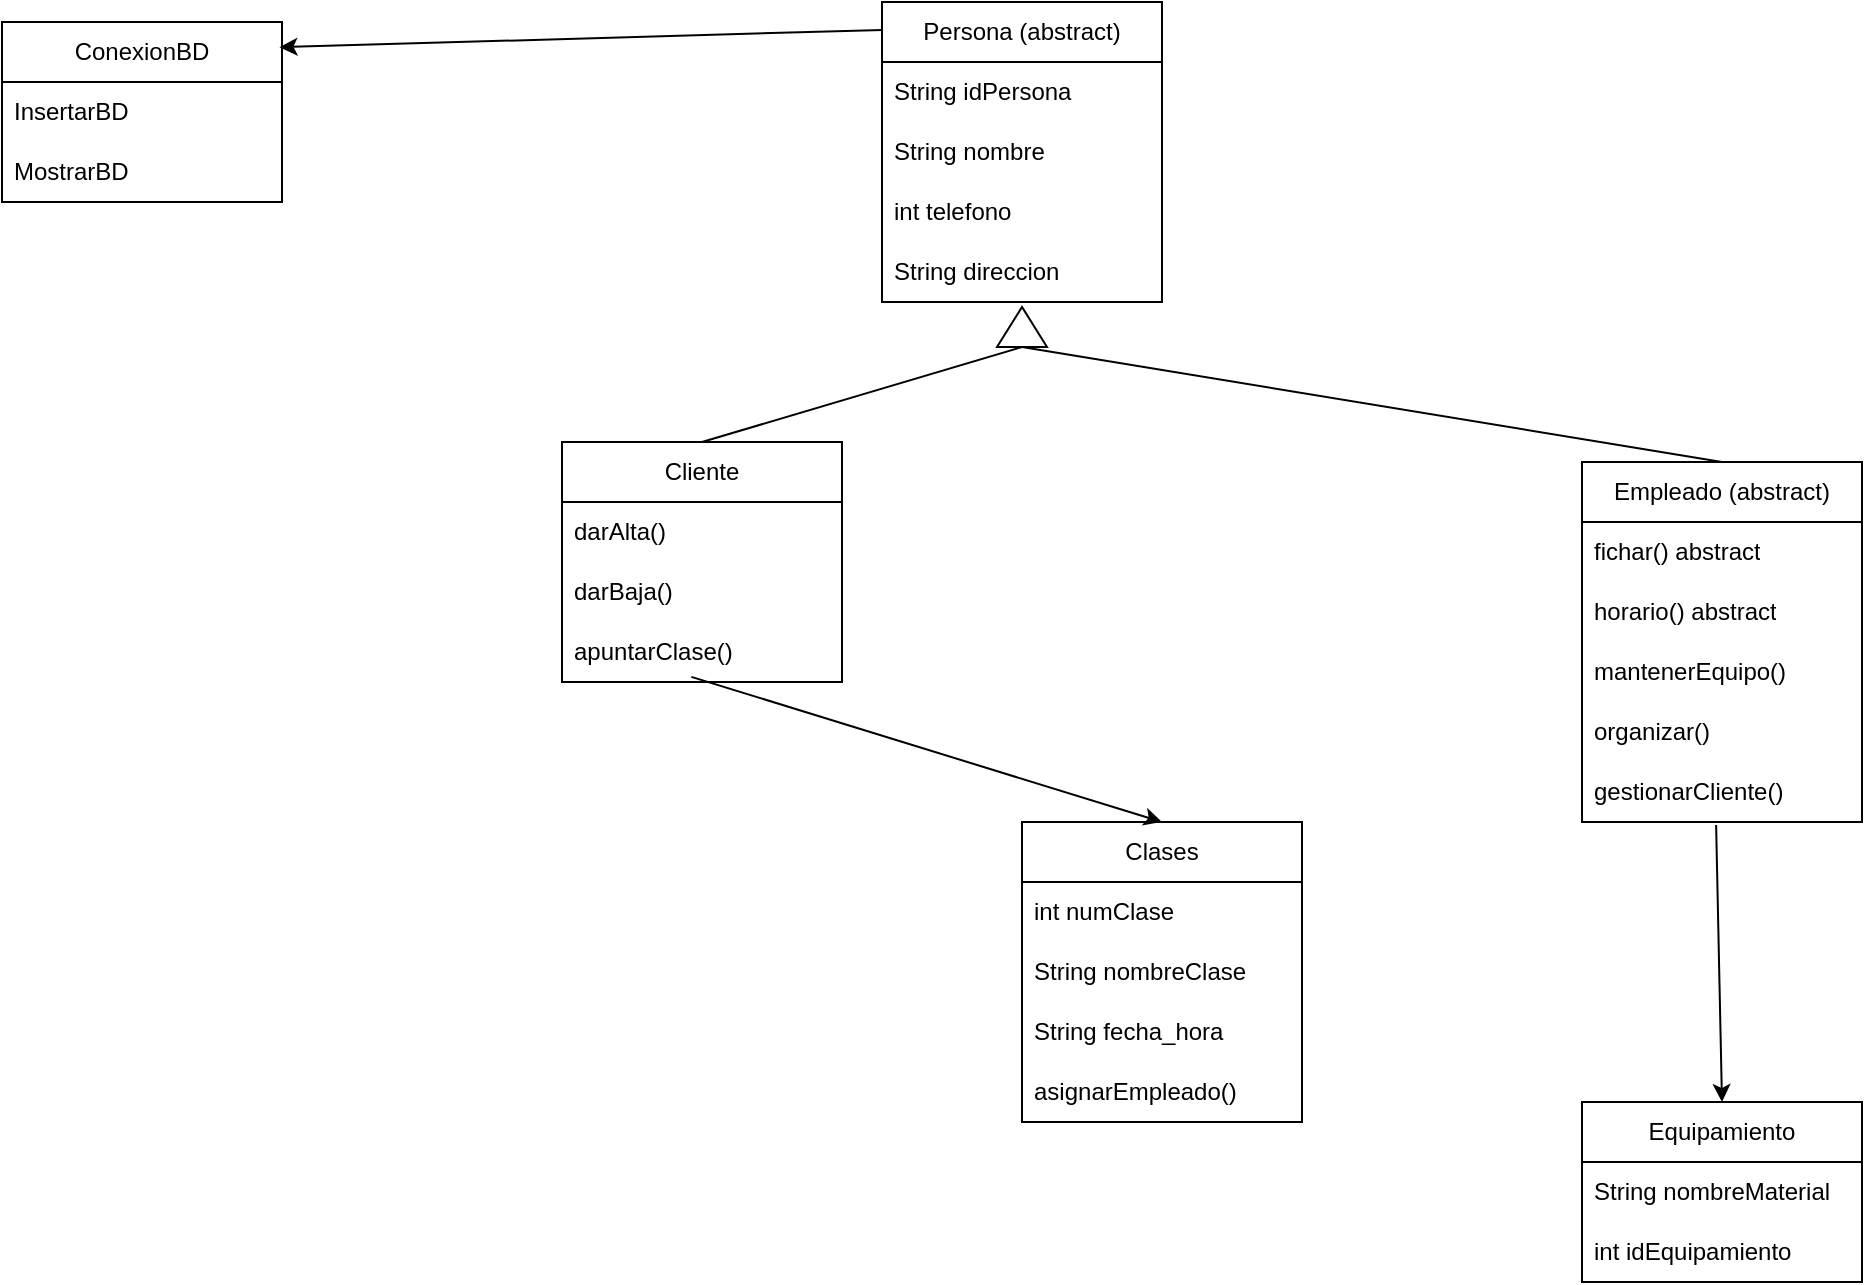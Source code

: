 <mxfile version="26.2.15">
  <diagram id="C5RBs43oDa-KdzZeNtuy" name="Page-1">
    <mxGraphModel dx="946" dy="661" grid="1" gridSize="10" guides="1" tooltips="1" connect="1" arrows="1" fold="1" page="1" pageScale="1" pageWidth="827" pageHeight="1169" math="0" shadow="0">
      <root>
        <mxCell id="WIyWlLk6GJQsqaUBKTNV-0" />
        <mxCell id="WIyWlLk6GJQsqaUBKTNV-1" parent="WIyWlLk6GJQsqaUBKTNV-0" />
        <mxCell id="ZOPhJBLK84R2PH9Xpu6m-0" value="Cliente" style="swimlane;fontStyle=0;childLayout=stackLayout;horizontal=1;startSize=30;horizontalStack=0;resizeParent=1;resizeParentMax=0;resizeLast=0;collapsible=1;marginBottom=0;whiteSpace=wrap;html=1;" parent="WIyWlLk6GJQsqaUBKTNV-1" vertex="1">
          <mxGeometry x="610" y="360" width="140" height="120" as="geometry" />
        </mxCell>
        <mxCell id="ZOPhJBLK84R2PH9Xpu6m-2" value="darAlta()" style="text;strokeColor=none;fillColor=none;align=left;verticalAlign=middle;spacingLeft=4;spacingRight=4;overflow=hidden;points=[[0,0.5],[1,0.5]];portConstraint=eastwest;rotatable=0;whiteSpace=wrap;html=1;" parent="ZOPhJBLK84R2PH9Xpu6m-0" vertex="1">
          <mxGeometry y="30" width="140" height="30" as="geometry" />
        </mxCell>
        <mxCell id="ZOPhJBLK84R2PH9Xpu6m-3" value="darBaja()" style="text;strokeColor=none;fillColor=none;align=left;verticalAlign=middle;spacingLeft=4;spacingRight=4;overflow=hidden;points=[[0,0.5],[1,0.5]];portConstraint=eastwest;rotatable=0;whiteSpace=wrap;html=1;" parent="ZOPhJBLK84R2PH9Xpu6m-0" vertex="1">
          <mxGeometry y="60" width="140" height="30" as="geometry" />
        </mxCell>
        <mxCell id="ZOPhJBLK84R2PH9Xpu6m-55" value="apuntarClase()" style="text;strokeColor=none;fillColor=none;align=left;verticalAlign=middle;spacingLeft=4;spacingRight=4;overflow=hidden;points=[[0,0.5],[1,0.5]];portConstraint=eastwest;rotatable=0;whiteSpace=wrap;html=1;" parent="ZOPhJBLK84R2PH9Xpu6m-0" vertex="1">
          <mxGeometry y="90" width="140" height="30" as="geometry" />
        </mxCell>
        <mxCell id="ZOPhJBLK84R2PH9Xpu6m-4" value="Empleado (abstract&lt;span style=&quot;background-color: transparent; color: light-dark(rgb(0, 0, 0), rgb(255, 255, 255));&quot;&gt;)&lt;/span&gt;" style="swimlane;fontStyle=0;childLayout=stackLayout;horizontal=1;startSize=30;horizontalStack=0;resizeParent=1;resizeParentMax=0;resizeLast=0;collapsible=1;marginBottom=0;whiteSpace=wrap;html=1;" parent="WIyWlLk6GJQsqaUBKTNV-1" vertex="1">
          <mxGeometry x="1120" y="370" width="140" height="180" as="geometry" />
        </mxCell>
        <mxCell id="ZOPhJBLK84R2PH9Xpu6m-6" value="fichar() abstract" style="text;strokeColor=none;fillColor=none;align=left;verticalAlign=middle;spacingLeft=4;spacingRight=4;overflow=hidden;points=[[0,0.5],[1,0.5]];portConstraint=eastwest;rotatable=0;whiteSpace=wrap;html=1;" parent="ZOPhJBLK84R2PH9Xpu6m-4" vertex="1">
          <mxGeometry y="30" width="140" height="30" as="geometry" />
        </mxCell>
        <mxCell id="ZOPhJBLK84R2PH9Xpu6m-7" value="horario() abstract" style="text;strokeColor=none;fillColor=none;align=left;verticalAlign=middle;spacingLeft=4;spacingRight=4;overflow=hidden;points=[[0,0.5],[1,0.5]];portConstraint=eastwest;rotatable=0;whiteSpace=wrap;html=1;" parent="ZOPhJBLK84R2PH9Xpu6m-4" vertex="1">
          <mxGeometry y="60" width="140" height="30" as="geometry" />
        </mxCell>
        <mxCell id="ZOPhJBLK84R2PH9Xpu6m-18" value="mantenerEquipo()" style="text;strokeColor=none;fillColor=none;align=left;verticalAlign=middle;spacingLeft=4;spacingRight=4;overflow=hidden;points=[[0,0.5],[1,0.5]];portConstraint=eastwest;rotatable=0;whiteSpace=wrap;html=1;" parent="ZOPhJBLK84R2PH9Xpu6m-4" vertex="1">
          <mxGeometry y="90" width="140" height="30" as="geometry" />
        </mxCell>
        <mxCell id="ZOPhJBLK84R2PH9Xpu6m-21" value="organizar()" style="text;strokeColor=none;fillColor=none;align=left;verticalAlign=middle;spacingLeft=4;spacingRight=4;overflow=hidden;points=[[0,0.5],[1,0.5]];portConstraint=eastwest;rotatable=0;whiteSpace=wrap;html=1;" parent="ZOPhJBLK84R2PH9Xpu6m-4" vertex="1">
          <mxGeometry y="120" width="140" height="30" as="geometry" />
        </mxCell>
        <mxCell id="ZOPhJBLK84R2PH9Xpu6m-22" value="gestionarCliente()" style="text;strokeColor=none;fillColor=none;align=left;verticalAlign=middle;spacingLeft=4;spacingRight=4;overflow=hidden;points=[[0,0.5],[1,0.5]];portConstraint=eastwest;rotatable=0;whiteSpace=wrap;html=1;" parent="ZOPhJBLK84R2PH9Xpu6m-4" vertex="1">
          <mxGeometry y="150" width="140" height="30" as="geometry" />
        </mxCell>
        <mxCell id="ZOPhJBLK84R2PH9Xpu6m-8" value="ConexionBD" style="swimlane;fontStyle=0;childLayout=stackLayout;horizontal=1;startSize=30;horizontalStack=0;resizeParent=1;resizeParentMax=0;resizeLast=0;collapsible=1;marginBottom=0;whiteSpace=wrap;html=1;" parent="WIyWlLk6GJQsqaUBKTNV-1" vertex="1">
          <mxGeometry x="330" y="150" width="140" height="90" as="geometry" />
        </mxCell>
        <mxCell id="ZOPhJBLK84R2PH9Xpu6m-9" value="InsertarBD" style="text;strokeColor=none;fillColor=none;align=left;verticalAlign=middle;spacingLeft=4;spacingRight=4;overflow=hidden;points=[[0,0.5],[1,0.5]];portConstraint=eastwest;rotatable=0;whiteSpace=wrap;html=1;" parent="ZOPhJBLK84R2PH9Xpu6m-8" vertex="1">
          <mxGeometry y="30" width="140" height="30" as="geometry" />
        </mxCell>
        <mxCell id="ZOPhJBLK84R2PH9Xpu6m-10" value="MostrarBD" style="text;strokeColor=none;fillColor=none;align=left;verticalAlign=middle;spacingLeft=4;spacingRight=4;overflow=hidden;points=[[0,0.5],[1,0.5]];portConstraint=eastwest;rotatable=0;whiteSpace=wrap;html=1;" parent="ZOPhJBLK84R2PH9Xpu6m-8" vertex="1">
          <mxGeometry y="60" width="140" height="30" as="geometry" />
        </mxCell>
        <mxCell id="ZOPhJBLK84R2PH9Xpu6m-12" value="Persona (abstract)" style="swimlane;fontStyle=0;childLayout=stackLayout;horizontal=1;startSize=30;horizontalStack=0;resizeParent=1;resizeParentMax=0;resizeLast=0;collapsible=1;marginBottom=0;whiteSpace=wrap;html=1;" parent="WIyWlLk6GJQsqaUBKTNV-1" vertex="1">
          <mxGeometry x="770" y="140" width="140" height="150" as="geometry" />
        </mxCell>
        <mxCell id="ZOPhJBLK84R2PH9Xpu6m-13" value="String idPersona" style="text;strokeColor=none;fillColor=none;align=left;verticalAlign=middle;spacingLeft=4;spacingRight=4;overflow=hidden;points=[[0,0.5],[1,0.5]];portConstraint=eastwest;rotatable=0;whiteSpace=wrap;html=1;" parent="ZOPhJBLK84R2PH9Xpu6m-12" vertex="1">
          <mxGeometry y="30" width="140" height="30" as="geometry" />
        </mxCell>
        <mxCell id="ZOPhJBLK84R2PH9Xpu6m-14" value="String nombre" style="text;strokeColor=none;fillColor=none;align=left;verticalAlign=middle;spacingLeft=4;spacingRight=4;overflow=hidden;points=[[0,0.5],[1,0.5]];portConstraint=eastwest;rotatable=0;whiteSpace=wrap;html=1;" parent="ZOPhJBLK84R2PH9Xpu6m-12" vertex="1">
          <mxGeometry y="60" width="140" height="30" as="geometry" />
        </mxCell>
        <mxCell id="ZOPhJBLK84R2PH9Xpu6m-15" value="int telefono" style="text;strokeColor=none;fillColor=none;align=left;verticalAlign=middle;spacingLeft=4;spacingRight=4;overflow=hidden;points=[[0,0.5],[1,0.5]];portConstraint=eastwest;rotatable=0;whiteSpace=wrap;html=1;" parent="ZOPhJBLK84R2PH9Xpu6m-12" vertex="1">
          <mxGeometry y="90" width="140" height="30" as="geometry" />
        </mxCell>
        <mxCell id="ZOPhJBLK84R2PH9Xpu6m-43" value="String direccion" style="text;strokeColor=none;fillColor=none;align=left;verticalAlign=middle;spacingLeft=4;spacingRight=4;overflow=hidden;points=[[0,0.5],[1,0.5]];portConstraint=eastwest;rotatable=0;whiteSpace=wrap;html=1;" parent="ZOPhJBLK84R2PH9Xpu6m-12" vertex="1">
          <mxGeometry y="120" width="140" height="30" as="geometry" />
        </mxCell>
        <mxCell id="ZOPhJBLK84R2PH9Xpu6m-28" value="Clases" style="swimlane;fontStyle=0;childLayout=stackLayout;horizontal=1;startSize=30;horizontalStack=0;resizeParent=1;resizeParentMax=0;resizeLast=0;collapsible=1;marginBottom=0;whiteSpace=wrap;html=1;" parent="WIyWlLk6GJQsqaUBKTNV-1" vertex="1">
          <mxGeometry x="840" y="550" width="140" height="150" as="geometry" />
        </mxCell>
        <mxCell id="ZOPhJBLK84R2PH9Xpu6m-29" value="int numClase" style="text;strokeColor=none;fillColor=none;align=left;verticalAlign=middle;spacingLeft=4;spacingRight=4;overflow=hidden;points=[[0,0.5],[1,0.5]];portConstraint=eastwest;rotatable=0;whiteSpace=wrap;html=1;" parent="ZOPhJBLK84R2PH9Xpu6m-28" vertex="1">
          <mxGeometry y="30" width="140" height="30" as="geometry" />
        </mxCell>
        <mxCell id="ZOPhJBLK84R2PH9Xpu6m-30" value="String nombreClase" style="text;strokeColor=none;fillColor=none;align=left;verticalAlign=middle;spacingLeft=4;spacingRight=4;overflow=hidden;points=[[0,0.5],[1,0.5]];portConstraint=eastwest;rotatable=0;whiteSpace=wrap;html=1;" parent="ZOPhJBLK84R2PH9Xpu6m-28" vertex="1">
          <mxGeometry y="60" width="140" height="30" as="geometry" />
        </mxCell>
        <mxCell id="ZOPhJBLK84R2PH9Xpu6m-60" value="String fecha_hora" style="text;strokeColor=none;fillColor=none;align=left;verticalAlign=middle;spacingLeft=4;spacingRight=4;overflow=hidden;points=[[0,0.5],[1,0.5]];portConstraint=eastwest;rotatable=0;whiteSpace=wrap;html=1;" parent="ZOPhJBLK84R2PH9Xpu6m-28" vertex="1">
          <mxGeometry y="90" width="140" height="30" as="geometry" />
        </mxCell>
        <mxCell id="ZOPhJBLK84R2PH9Xpu6m-17" value="asignarEmpleado()" style="text;strokeColor=none;fillColor=none;align=left;verticalAlign=middle;spacingLeft=4;spacingRight=4;overflow=hidden;points=[[0,0.5],[1,0.5]];portConstraint=eastwest;rotatable=0;whiteSpace=wrap;html=1;" parent="ZOPhJBLK84R2PH9Xpu6m-28" vertex="1">
          <mxGeometry y="120" width="140" height="30" as="geometry" />
        </mxCell>
        <mxCell id="ZOPhJBLK84R2PH9Xpu6m-32" value="Equipamiento" style="swimlane;fontStyle=0;childLayout=stackLayout;horizontal=1;startSize=30;horizontalStack=0;resizeParent=1;resizeParentMax=0;resizeLast=0;collapsible=1;marginBottom=0;whiteSpace=wrap;html=1;" parent="WIyWlLk6GJQsqaUBKTNV-1" vertex="1">
          <mxGeometry x="1120" y="690" width="140" height="90" as="geometry" />
        </mxCell>
        <mxCell id="ZOPhJBLK84R2PH9Xpu6m-33" value="String nombreMaterial" style="text;strokeColor=none;fillColor=none;align=left;verticalAlign=middle;spacingLeft=4;spacingRight=4;overflow=hidden;points=[[0,0.5],[1,0.5]];portConstraint=eastwest;rotatable=0;whiteSpace=wrap;html=1;" parent="ZOPhJBLK84R2PH9Xpu6m-32" vertex="1">
          <mxGeometry y="30" width="140" height="30" as="geometry" />
        </mxCell>
        <mxCell id="ZOPhJBLK84R2PH9Xpu6m-35" value="int idEquipamiento" style="text;strokeColor=none;fillColor=none;align=left;verticalAlign=middle;spacingLeft=4;spacingRight=4;overflow=hidden;points=[[0,0.5],[1,0.5]];portConstraint=eastwest;rotatable=0;whiteSpace=wrap;html=1;" parent="ZOPhJBLK84R2PH9Xpu6m-32" vertex="1">
          <mxGeometry y="60" width="140" height="30" as="geometry" />
        </mxCell>
        <mxCell id="ZOPhJBLK84R2PH9Xpu6m-40" value="" style="endArrow=none;html=1;rounded=0;entryX=0;entryY=0.5;entryDx=0;entryDy=0;" parent="WIyWlLk6GJQsqaUBKTNV-1" target="ZOPhJBLK84R2PH9Xpu6m-41" edge="1">
          <mxGeometry width="50" height="50" relative="1" as="geometry">
            <mxPoint x="680" y="360" as="sourcePoint" />
            <mxPoint x="730" y="310" as="targetPoint" />
          </mxGeometry>
        </mxCell>
        <mxCell id="ZOPhJBLK84R2PH9Xpu6m-41" value="" style="triangle;whiteSpace=wrap;html=1;rotation=-90;" parent="WIyWlLk6GJQsqaUBKTNV-1" vertex="1">
          <mxGeometry x="830" y="290" width="20" height="25" as="geometry" />
        </mxCell>
        <mxCell id="ZOPhJBLK84R2PH9Xpu6m-42" value="" style="endArrow=none;html=1;rounded=0;entryX=0;entryY=0.5;entryDx=0;entryDy=0;exitX=0.5;exitY=0;exitDx=0;exitDy=0;" parent="WIyWlLk6GJQsqaUBKTNV-1" target="ZOPhJBLK84R2PH9Xpu6m-41" edge="1" source="ZOPhJBLK84R2PH9Xpu6m-4">
          <mxGeometry width="50" height="50" relative="1" as="geometry">
            <mxPoint x="1010" y="370" as="sourcePoint" />
            <mxPoint x="1060" y="320" as="targetPoint" />
          </mxGeometry>
        </mxCell>
        <mxCell id="ZOPhJBLK84R2PH9Xpu6m-56" value="" style="endArrow=classic;html=1;rounded=0;entryX=0.5;entryY=0;entryDx=0;entryDy=0;exitX=0.462;exitY=0.914;exitDx=0;exitDy=0;exitPerimeter=0;" parent="WIyWlLk6GJQsqaUBKTNV-1" source="ZOPhJBLK84R2PH9Xpu6m-55" edge="1">
          <mxGeometry width="50" height="50" relative="1" as="geometry">
            <mxPoint x="730" y="535" as="sourcePoint" />
            <mxPoint x="910" y="550" as="targetPoint" />
          </mxGeometry>
        </mxCell>
        <mxCell id="ZOPhJBLK84R2PH9Xpu6m-57" value="" style="endArrow=classic;html=1;rounded=0;exitX=0.479;exitY=1.05;exitDx=0;exitDy=0;exitPerimeter=0;entryX=0.5;entryY=0;entryDx=0;entryDy=0;" parent="WIyWlLk6GJQsqaUBKTNV-1" source="ZOPhJBLK84R2PH9Xpu6m-22" target="ZOPhJBLK84R2PH9Xpu6m-32" edge="1">
          <mxGeometry width="50" height="50" relative="1" as="geometry">
            <mxPoint x="1009.7" y="700" as="sourcePoint" />
            <mxPoint x="1009.7" y="780" as="targetPoint" />
          </mxGeometry>
        </mxCell>
        <mxCell id="ZOPhJBLK84R2PH9Xpu6m-62" value="" style="endArrow=classic;html=1;rounded=0;exitX=0.002;exitY=0.093;exitDx=0;exitDy=0;exitPerimeter=0;entryX=0.991;entryY=0.14;entryDx=0;entryDy=0;entryPerimeter=0;" parent="WIyWlLk6GJQsqaUBKTNV-1" source="ZOPhJBLK84R2PH9Xpu6m-12" target="ZOPhJBLK84R2PH9Xpu6m-8" edge="1">
          <mxGeometry width="50" height="50" relative="1" as="geometry">
            <mxPoint x="530" y="200" as="sourcePoint" />
            <mxPoint x="580" y="150" as="targetPoint" />
          </mxGeometry>
        </mxCell>
      </root>
    </mxGraphModel>
  </diagram>
</mxfile>
